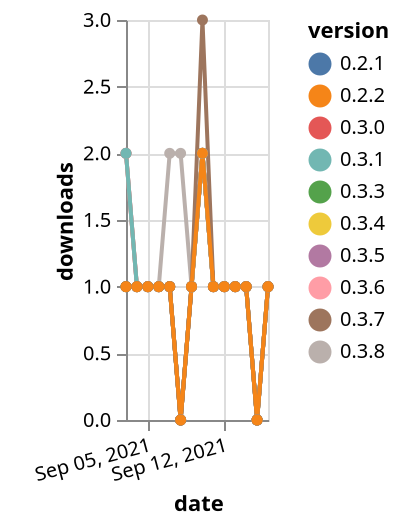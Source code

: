 {"$schema": "https://vega.github.io/schema/vega-lite/v5.json", "description": "A simple bar chart with embedded data.", "data": {"values": [{"date": "2021-09-03", "total": 132, "delta": 1, "version": "0.3.4"}, {"date": "2021-09-04", "total": 133, "delta": 1, "version": "0.3.4"}, {"date": "2021-09-05", "total": 134, "delta": 1, "version": "0.3.4"}, {"date": "2021-09-06", "total": 135, "delta": 1, "version": "0.3.4"}, {"date": "2021-09-07", "total": 136, "delta": 1, "version": "0.3.4"}, {"date": "2021-09-08", "total": 136, "delta": 0, "version": "0.3.4"}, {"date": "2021-09-09", "total": 137, "delta": 1, "version": "0.3.4"}, {"date": "2021-09-10", "total": 139, "delta": 2, "version": "0.3.4"}, {"date": "2021-09-11", "total": 140, "delta": 1, "version": "0.3.4"}, {"date": "2021-09-12", "total": 141, "delta": 1, "version": "0.3.4"}, {"date": "2021-09-13", "total": 142, "delta": 1, "version": "0.3.4"}, {"date": "2021-09-14", "total": 143, "delta": 1, "version": "0.3.4"}, {"date": "2021-09-15", "total": 143, "delta": 0, "version": "0.3.4"}, {"date": "2021-09-16", "total": 144, "delta": 1, "version": "0.3.4"}, {"date": "2021-09-03", "total": 136, "delta": 2, "version": "0.3.6"}, {"date": "2021-09-04", "total": 137, "delta": 1, "version": "0.3.6"}, {"date": "2021-09-05", "total": 138, "delta": 1, "version": "0.3.6"}, {"date": "2021-09-06", "total": 139, "delta": 1, "version": "0.3.6"}, {"date": "2021-09-07", "total": 140, "delta": 1, "version": "0.3.6"}, {"date": "2021-09-08", "total": 140, "delta": 0, "version": "0.3.6"}, {"date": "2021-09-09", "total": 141, "delta": 1, "version": "0.3.6"}, {"date": "2021-09-10", "total": 143, "delta": 2, "version": "0.3.6"}, {"date": "2021-09-11", "total": 144, "delta": 1, "version": "0.3.6"}, {"date": "2021-09-12", "total": 145, "delta": 1, "version": "0.3.6"}, {"date": "2021-09-13", "total": 146, "delta": 1, "version": "0.3.6"}, {"date": "2021-09-14", "total": 147, "delta": 1, "version": "0.3.6"}, {"date": "2021-09-15", "total": 147, "delta": 0, "version": "0.3.6"}, {"date": "2021-09-16", "total": 148, "delta": 1, "version": "0.3.6"}, {"date": "2021-09-03", "total": 142, "delta": 1, "version": "0.2.1"}, {"date": "2021-09-04", "total": 143, "delta": 1, "version": "0.2.1"}, {"date": "2021-09-05", "total": 144, "delta": 1, "version": "0.2.1"}, {"date": "2021-09-06", "total": 145, "delta": 1, "version": "0.2.1"}, {"date": "2021-09-07", "total": 146, "delta": 1, "version": "0.2.1"}, {"date": "2021-09-08", "total": 146, "delta": 0, "version": "0.2.1"}, {"date": "2021-09-09", "total": 147, "delta": 1, "version": "0.2.1"}, {"date": "2021-09-10", "total": 149, "delta": 2, "version": "0.2.1"}, {"date": "2021-09-11", "total": 150, "delta": 1, "version": "0.2.1"}, {"date": "2021-09-12", "total": 151, "delta": 1, "version": "0.2.1"}, {"date": "2021-09-13", "total": 152, "delta": 1, "version": "0.2.1"}, {"date": "2021-09-14", "total": 153, "delta": 1, "version": "0.2.1"}, {"date": "2021-09-15", "total": 153, "delta": 0, "version": "0.2.1"}, {"date": "2021-09-16", "total": 154, "delta": 1, "version": "0.2.1"}, {"date": "2021-09-03", "total": 126, "delta": 1, "version": "0.3.5"}, {"date": "2021-09-04", "total": 127, "delta": 1, "version": "0.3.5"}, {"date": "2021-09-05", "total": 128, "delta": 1, "version": "0.3.5"}, {"date": "2021-09-06", "total": 129, "delta": 1, "version": "0.3.5"}, {"date": "2021-09-07", "total": 130, "delta": 1, "version": "0.3.5"}, {"date": "2021-09-08", "total": 130, "delta": 0, "version": "0.3.5"}, {"date": "2021-09-09", "total": 131, "delta": 1, "version": "0.3.5"}, {"date": "2021-09-10", "total": 133, "delta": 2, "version": "0.3.5"}, {"date": "2021-09-11", "total": 134, "delta": 1, "version": "0.3.5"}, {"date": "2021-09-12", "total": 135, "delta": 1, "version": "0.3.5"}, {"date": "2021-09-13", "total": 136, "delta": 1, "version": "0.3.5"}, {"date": "2021-09-14", "total": 137, "delta": 1, "version": "0.3.5"}, {"date": "2021-09-15", "total": 137, "delta": 0, "version": "0.3.5"}, {"date": "2021-09-16", "total": 138, "delta": 1, "version": "0.3.5"}, {"date": "2021-09-03", "total": 161, "delta": 1, "version": "0.3.3"}, {"date": "2021-09-04", "total": 162, "delta": 1, "version": "0.3.3"}, {"date": "2021-09-05", "total": 163, "delta": 1, "version": "0.3.3"}, {"date": "2021-09-06", "total": 164, "delta": 1, "version": "0.3.3"}, {"date": "2021-09-07", "total": 165, "delta": 1, "version": "0.3.3"}, {"date": "2021-09-08", "total": 165, "delta": 0, "version": "0.3.3"}, {"date": "2021-09-09", "total": 166, "delta": 1, "version": "0.3.3"}, {"date": "2021-09-10", "total": 168, "delta": 2, "version": "0.3.3"}, {"date": "2021-09-11", "total": 169, "delta": 1, "version": "0.3.3"}, {"date": "2021-09-12", "total": 170, "delta": 1, "version": "0.3.3"}, {"date": "2021-09-13", "total": 171, "delta": 1, "version": "0.3.3"}, {"date": "2021-09-14", "total": 172, "delta": 1, "version": "0.3.3"}, {"date": "2021-09-15", "total": 172, "delta": 0, "version": "0.3.3"}, {"date": "2021-09-16", "total": 173, "delta": 1, "version": "0.3.3"}, {"date": "2021-09-03", "total": 130, "delta": 2, "version": "0.3.0"}, {"date": "2021-09-04", "total": 131, "delta": 1, "version": "0.3.0"}, {"date": "2021-09-05", "total": 132, "delta": 1, "version": "0.3.0"}, {"date": "2021-09-06", "total": 133, "delta": 1, "version": "0.3.0"}, {"date": "2021-09-07", "total": 134, "delta": 1, "version": "0.3.0"}, {"date": "2021-09-08", "total": 134, "delta": 0, "version": "0.3.0"}, {"date": "2021-09-09", "total": 135, "delta": 1, "version": "0.3.0"}, {"date": "2021-09-10", "total": 137, "delta": 2, "version": "0.3.0"}, {"date": "2021-09-11", "total": 138, "delta": 1, "version": "0.3.0"}, {"date": "2021-09-12", "total": 139, "delta": 1, "version": "0.3.0"}, {"date": "2021-09-13", "total": 140, "delta": 1, "version": "0.3.0"}, {"date": "2021-09-14", "total": 141, "delta": 1, "version": "0.3.0"}, {"date": "2021-09-15", "total": 141, "delta": 0, "version": "0.3.0"}, {"date": "2021-09-16", "total": 142, "delta": 1, "version": "0.3.0"}, {"date": "2021-09-03", "total": 131, "delta": 2, "version": "0.3.8"}, {"date": "2021-09-04", "total": 132, "delta": 1, "version": "0.3.8"}, {"date": "2021-09-05", "total": 133, "delta": 1, "version": "0.3.8"}, {"date": "2021-09-06", "total": 134, "delta": 1, "version": "0.3.8"}, {"date": "2021-09-07", "total": 136, "delta": 2, "version": "0.3.8"}, {"date": "2021-09-08", "total": 138, "delta": 2, "version": "0.3.8"}, {"date": "2021-09-09", "total": 139, "delta": 1, "version": "0.3.8"}, {"date": "2021-09-10", "total": 141, "delta": 2, "version": "0.3.8"}, {"date": "2021-09-11", "total": 142, "delta": 1, "version": "0.3.8"}, {"date": "2021-09-12", "total": 143, "delta": 1, "version": "0.3.8"}, {"date": "2021-09-13", "total": 144, "delta": 1, "version": "0.3.8"}, {"date": "2021-09-14", "total": 145, "delta": 1, "version": "0.3.8"}, {"date": "2021-09-15", "total": 145, "delta": 0, "version": "0.3.8"}, {"date": "2021-09-16", "total": 146, "delta": 1, "version": "0.3.8"}, {"date": "2021-09-03", "total": 144, "delta": 2, "version": "0.3.1"}, {"date": "2021-09-04", "total": 145, "delta": 1, "version": "0.3.1"}, {"date": "2021-09-05", "total": 146, "delta": 1, "version": "0.3.1"}, {"date": "2021-09-06", "total": 147, "delta": 1, "version": "0.3.1"}, {"date": "2021-09-07", "total": 148, "delta": 1, "version": "0.3.1"}, {"date": "2021-09-08", "total": 148, "delta": 0, "version": "0.3.1"}, {"date": "2021-09-09", "total": 149, "delta": 1, "version": "0.3.1"}, {"date": "2021-09-10", "total": 151, "delta": 2, "version": "0.3.1"}, {"date": "2021-09-11", "total": 152, "delta": 1, "version": "0.3.1"}, {"date": "2021-09-12", "total": 153, "delta": 1, "version": "0.3.1"}, {"date": "2021-09-13", "total": 154, "delta": 1, "version": "0.3.1"}, {"date": "2021-09-14", "total": 155, "delta": 1, "version": "0.3.1"}, {"date": "2021-09-15", "total": 155, "delta": 0, "version": "0.3.1"}, {"date": "2021-09-16", "total": 156, "delta": 1, "version": "0.3.1"}, {"date": "2021-09-03", "total": 154, "delta": 1, "version": "0.3.7"}, {"date": "2021-09-04", "total": 155, "delta": 1, "version": "0.3.7"}, {"date": "2021-09-05", "total": 156, "delta": 1, "version": "0.3.7"}, {"date": "2021-09-06", "total": 157, "delta": 1, "version": "0.3.7"}, {"date": "2021-09-07", "total": 158, "delta": 1, "version": "0.3.7"}, {"date": "2021-09-08", "total": 158, "delta": 0, "version": "0.3.7"}, {"date": "2021-09-09", "total": 159, "delta": 1, "version": "0.3.7"}, {"date": "2021-09-10", "total": 162, "delta": 3, "version": "0.3.7"}, {"date": "2021-09-11", "total": 163, "delta": 1, "version": "0.3.7"}, {"date": "2021-09-12", "total": 164, "delta": 1, "version": "0.3.7"}, {"date": "2021-09-13", "total": 165, "delta": 1, "version": "0.3.7"}, {"date": "2021-09-14", "total": 166, "delta": 1, "version": "0.3.7"}, {"date": "2021-09-15", "total": 166, "delta": 0, "version": "0.3.7"}, {"date": "2021-09-16", "total": 167, "delta": 1, "version": "0.3.7"}, {"date": "2021-09-03", "total": 148, "delta": 1, "version": "0.2.2"}, {"date": "2021-09-04", "total": 149, "delta": 1, "version": "0.2.2"}, {"date": "2021-09-05", "total": 150, "delta": 1, "version": "0.2.2"}, {"date": "2021-09-06", "total": 151, "delta": 1, "version": "0.2.2"}, {"date": "2021-09-07", "total": 152, "delta": 1, "version": "0.2.2"}, {"date": "2021-09-08", "total": 152, "delta": 0, "version": "0.2.2"}, {"date": "2021-09-09", "total": 153, "delta": 1, "version": "0.2.2"}, {"date": "2021-09-10", "total": 155, "delta": 2, "version": "0.2.2"}, {"date": "2021-09-11", "total": 156, "delta": 1, "version": "0.2.2"}, {"date": "2021-09-12", "total": 157, "delta": 1, "version": "0.2.2"}, {"date": "2021-09-13", "total": 158, "delta": 1, "version": "0.2.2"}, {"date": "2021-09-14", "total": 159, "delta": 1, "version": "0.2.2"}, {"date": "2021-09-15", "total": 159, "delta": 0, "version": "0.2.2"}, {"date": "2021-09-16", "total": 160, "delta": 1, "version": "0.2.2"}]}, "width": "container", "mark": {"type": "line", "point": {"filled": true}}, "encoding": {"x": {"field": "date", "type": "temporal", "timeUnit": "yearmonthdate", "title": "date", "axis": {"labelAngle": -15}}, "y": {"field": "delta", "type": "quantitative", "title": "downloads"}, "color": {"field": "version", "type": "nominal"}, "tooltip": {"field": "delta"}}}